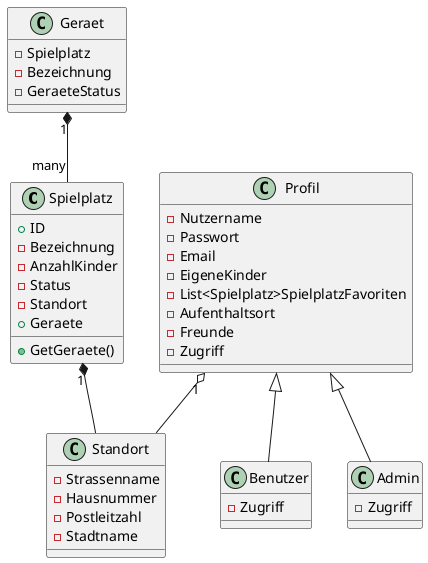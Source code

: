 @startuml
class Spielplatz {
  +ID
  -Bezeichnung
  -AnzahlKinder
  -Status
  -Standort
  +Geraete
  +GetGeraete()
}

class Standort{
-Strassenname
-Hausnummer
-Postleitzahl
-Stadtname
}

class Geraet{
-Spielplatz
-Bezeichnung
-GeraeteStatus
}

class Profil{
-Nutzername
-Passwort
-Email
-EigeneKinder
-List<Spielplatz>SpielplatzFavoriten
-Aufenthaltsort
-Freunde
-Zugriff
}
class Benutzer{
-Zugriff
}
class Admin{
-Zugriff
}

Profil <|--Benutzer
Profil <|--Admin
Spielplatz "1" *-- Standort
Profil "1" o-- Standort
Geraet "1" *-- "many" Spielplatz
@enduml
